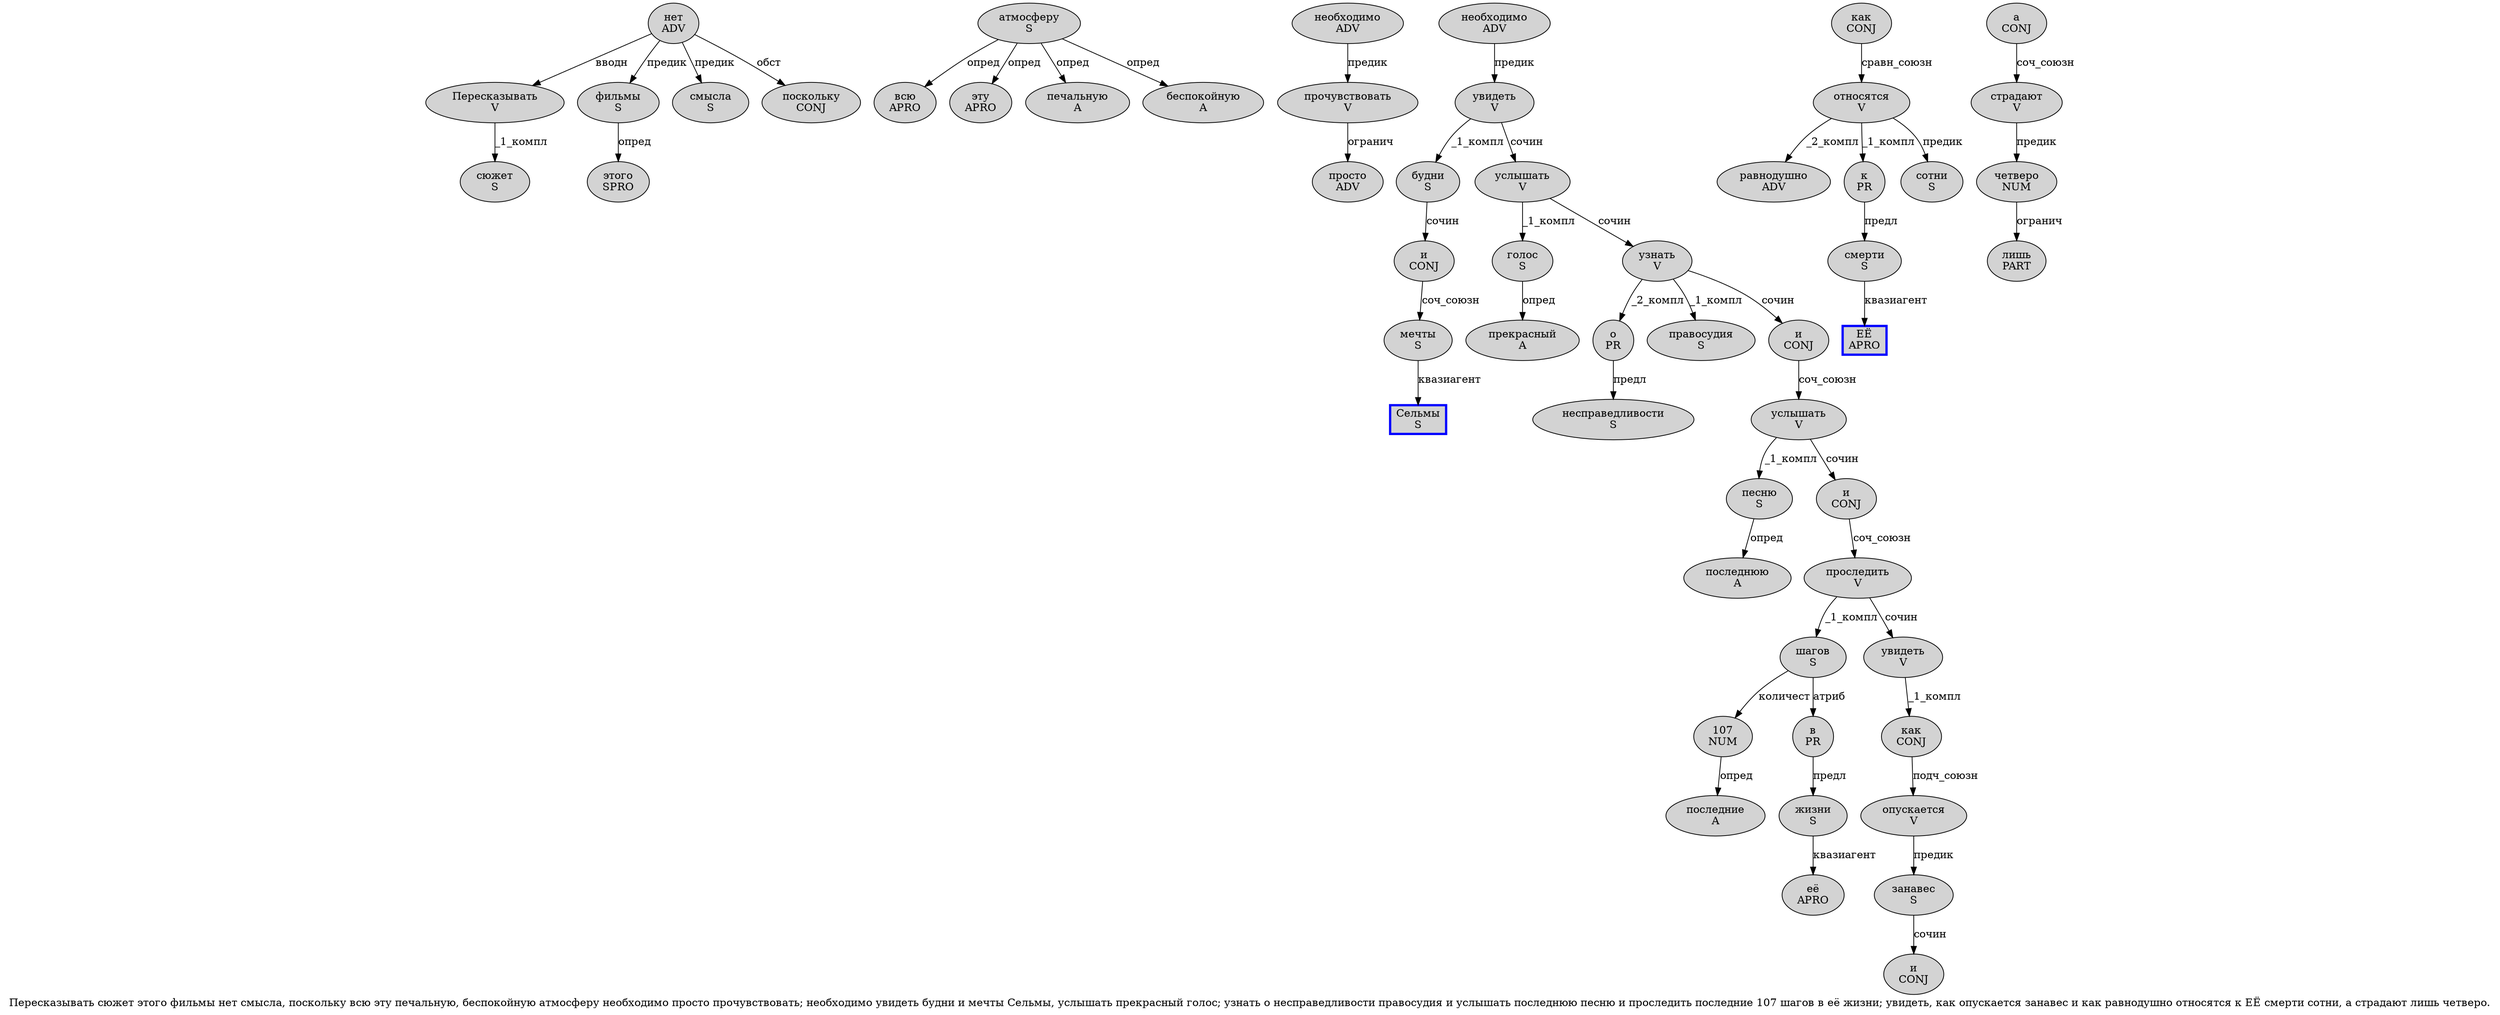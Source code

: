 digraph SENTENCE_41 {
	graph [label="Пересказывать сюжет этого фильмы нет смысла, поскольку всю эту печальную, беспокойную атмосферу необходимо просто прочувствовать; необходимо увидеть будни и мечты Сельмы, услышать прекрасный голос; узнать о несправедливости правосудия и услышать последнюю песню и проследить последние 107 шагов в её жизни; увидеть, как опускается занавес и как равнодушно относятся к ЕЁ смерти сотни, а страдают лишь четверо."]
	node [style=filled]
		0 [label="Пересказывать
V" color="" fillcolor=lightgray penwidth=1 shape=ellipse]
		1 [label="сюжет
S" color="" fillcolor=lightgray penwidth=1 shape=ellipse]
		2 [label="этого
SPRO" color="" fillcolor=lightgray penwidth=1 shape=ellipse]
		3 [label="фильмы
S" color="" fillcolor=lightgray penwidth=1 shape=ellipse]
		4 [label="нет
ADV" color="" fillcolor=lightgray penwidth=1 shape=ellipse]
		5 [label="смысла
S" color="" fillcolor=lightgray penwidth=1 shape=ellipse]
		7 [label="поскольку
CONJ" color="" fillcolor=lightgray penwidth=1 shape=ellipse]
		8 [label="всю
APRO" color="" fillcolor=lightgray penwidth=1 shape=ellipse]
		9 [label="эту
APRO" color="" fillcolor=lightgray penwidth=1 shape=ellipse]
		10 [label="печальную
A" color="" fillcolor=lightgray penwidth=1 shape=ellipse]
		12 [label="беспокойную
A" color="" fillcolor=lightgray penwidth=1 shape=ellipse]
		13 [label="атмосферу
S" color="" fillcolor=lightgray penwidth=1 shape=ellipse]
		14 [label="необходимо
ADV" color="" fillcolor=lightgray penwidth=1 shape=ellipse]
		15 [label="просто
ADV" color="" fillcolor=lightgray penwidth=1 shape=ellipse]
		16 [label="прочувствовать
V" color="" fillcolor=lightgray penwidth=1 shape=ellipse]
		18 [label="необходимо
ADV" color="" fillcolor=lightgray penwidth=1 shape=ellipse]
		19 [label="увидеть
V" color="" fillcolor=lightgray penwidth=1 shape=ellipse]
		20 [label="будни
S" color="" fillcolor=lightgray penwidth=1 shape=ellipse]
		21 [label="и
CONJ" color="" fillcolor=lightgray penwidth=1 shape=ellipse]
		22 [label="мечты
S" color="" fillcolor=lightgray penwidth=1 shape=ellipse]
		23 [label="Сельмы
S" color=blue fillcolor=lightgray penwidth=3 shape=box]
		25 [label="услышать
V" color="" fillcolor=lightgray penwidth=1 shape=ellipse]
		26 [label="прекрасный
A" color="" fillcolor=lightgray penwidth=1 shape=ellipse]
		27 [label="голос
S" color="" fillcolor=lightgray penwidth=1 shape=ellipse]
		29 [label="узнать
V" color="" fillcolor=lightgray penwidth=1 shape=ellipse]
		30 [label="о
PR" color="" fillcolor=lightgray penwidth=1 shape=ellipse]
		31 [label="несправедливости
S" color="" fillcolor=lightgray penwidth=1 shape=ellipse]
		32 [label="правосудия
S" color="" fillcolor=lightgray penwidth=1 shape=ellipse]
		33 [label="и
CONJ" color="" fillcolor=lightgray penwidth=1 shape=ellipse]
		34 [label="услышать
V" color="" fillcolor=lightgray penwidth=1 shape=ellipse]
		35 [label="последнюю
A" color="" fillcolor=lightgray penwidth=1 shape=ellipse]
		36 [label="песню
S" color="" fillcolor=lightgray penwidth=1 shape=ellipse]
		37 [label="и
CONJ" color="" fillcolor=lightgray penwidth=1 shape=ellipse]
		38 [label="проследить
V" color="" fillcolor=lightgray penwidth=1 shape=ellipse]
		39 [label="последние
A" color="" fillcolor=lightgray penwidth=1 shape=ellipse]
		40 [label="107
NUM" color="" fillcolor=lightgray penwidth=1 shape=ellipse]
		41 [label="шагов
S" color="" fillcolor=lightgray penwidth=1 shape=ellipse]
		42 [label="в
PR" color="" fillcolor=lightgray penwidth=1 shape=ellipse]
		43 [label="её
APRO" color="" fillcolor=lightgray penwidth=1 shape=ellipse]
		44 [label="жизни
S" color="" fillcolor=lightgray penwidth=1 shape=ellipse]
		46 [label="увидеть
V" color="" fillcolor=lightgray penwidth=1 shape=ellipse]
		48 [label="как
CONJ" color="" fillcolor=lightgray penwidth=1 shape=ellipse]
		49 [label="опускается
V" color="" fillcolor=lightgray penwidth=1 shape=ellipse]
		50 [label="занавес
S" color="" fillcolor=lightgray penwidth=1 shape=ellipse]
		51 [label="и
CONJ" color="" fillcolor=lightgray penwidth=1 shape=ellipse]
		52 [label="как
CONJ" color="" fillcolor=lightgray penwidth=1 shape=ellipse]
		53 [label="равнодушно
ADV" color="" fillcolor=lightgray penwidth=1 shape=ellipse]
		54 [label="относятся
V" color="" fillcolor=lightgray penwidth=1 shape=ellipse]
		55 [label="к
PR" color="" fillcolor=lightgray penwidth=1 shape=ellipse]
		56 [label="ЕЁ
APRO" color=blue fillcolor=lightgray penwidth=3 shape=box]
		57 [label="смерти
S" color="" fillcolor=lightgray penwidth=1 shape=ellipse]
		58 [label="сотни
S" color="" fillcolor=lightgray penwidth=1 shape=ellipse]
		60 [label="а
CONJ" color="" fillcolor=lightgray penwidth=1 shape=ellipse]
		61 [label="страдают
V" color="" fillcolor=lightgray penwidth=1 shape=ellipse]
		62 [label="лишь
PART" color="" fillcolor=lightgray penwidth=1 shape=ellipse]
		63 [label="четверо
NUM" color="" fillcolor=lightgray penwidth=1 shape=ellipse]
			30 -> 31 [label="предл"]
			33 -> 34 [label="соч_союзн"]
			25 -> 27 [label="_1_компл"]
			25 -> 29 [label="сочин"]
			37 -> 38 [label="соч_союзн"]
			14 -> 16 [label="предик"]
			52 -> 54 [label="сравн_союзн"]
			57 -> 56 [label="квазиагент"]
			13 -> 8 [label="опред"]
			13 -> 9 [label="опред"]
			13 -> 10 [label="опред"]
			13 -> 12 [label="опред"]
			63 -> 62 [label="огранич"]
			0 -> 1 [label="_1_компл"]
			41 -> 40 [label="количест"]
			41 -> 42 [label="атриб"]
			34 -> 36 [label="_1_компл"]
			34 -> 37 [label="сочин"]
			54 -> 53 [label="_2_компл"]
			54 -> 55 [label="_1_компл"]
			54 -> 58 [label="предик"]
			40 -> 39 [label="опред"]
			3 -> 2 [label="опред"]
			16 -> 15 [label="огранич"]
			19 -> 20 [label="_1_компл"]
			19 -> 25 [label="сочин"]
			42 -> 44 [label="предл"]
			18 -> 19 [label="предик"]
			44 -> 43 [label="квазиагент"]
			20 -> 21 [label="сочин"]
			48 -> 49 [label="подч_союзн"]
			36 -> 35 [label="опред"]
			55 -> 57 [label="предл"]
			4 -> 0 [label="вводн"]
			4 -> 3 [label="предик"]
			4 -> 5 [label="предик"]
			4 -> 7 [label="обст"]
			29 -> 30 [label="_2_компл"]
			29 -> 32 [label="_1_компл"]
			29 -> 33 [label="сочин"]
			46 -> 48 [label="_1_компл"]
			21 -> 22 [label="соч_союзн"]
			49 -> 50 [label="предик"]
			22 -> 23 [label="квазиагент"]
			61 -> 63 [label="предик"]
			38 -> 41 [label="_1_компл"]
			38 -> 46 [label="сочин"]
			60 -> 61 [label="соч_союзн"]
			27 -> 26 [label="опред"]
			50 -> 51 [label="сочин"]
}